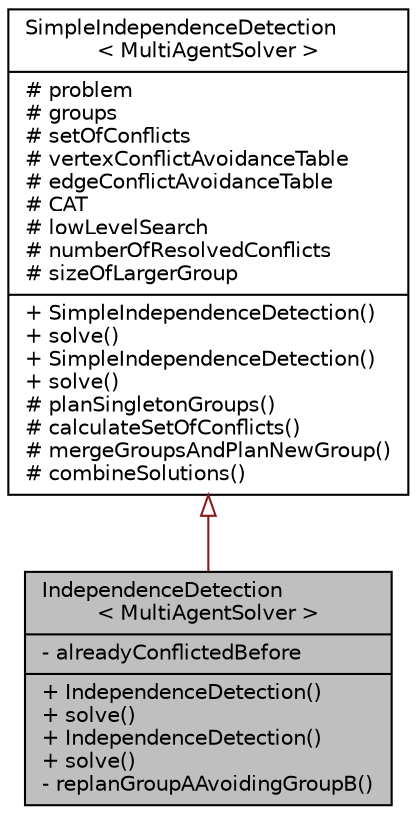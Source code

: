 digraph "IndependenceDetection&lt; MultiAgentSolver &gt;"
{
 // INTERACTIVE_SVG=YES
 // LATEX_PDF_SIZE
  edge [fontname="Helvetica",fontsize="10",labelfontname="Helvetica",labelfontsize="10"];
  node [fontname="Helvetica",fontsize="10",shape=record];
  Node1 [label="{IndependenceDetection\l\< MultiAgentSolver \>\n|- alreadyConflictedBefore\l|+ IndependenceDetection()\l+ solve()\l+ IndependenceDetection()\l+ solve()\l- replanGroupAAvoidingGroupB()\l}",height=0.2,width=0.4,color="black", fillcolor="grey75", style="filled", fontcolor="black",tooltip="Independence Detection search."];
  Node2 -> Node1 [dir="back",color="firebrick4",fontsize="10",style="solid",arrowtail="onormal",fontname="Helvetica"];
  Node2 [label="{SimpleIndependenceDetection\l\< MultiAgentSolver \>\n|# problem\l# groups\l# setOfConflicts\l# vertexConflictAvoidanceTable\l# edgeConflictAvoidanceTable\l# CAT\l# lowLevelSearch\l# numberOfResolvedConflicts\l# sizeOfLargerGroup\l|+ SimpleIndependenceDetection()\l+ solve()\l+ SimpleIndependenceDetection()\l+ solve()\l# planSingletonGroups()\l# calculateSetOfConflicts()\l# mergeGroupsAndPlanNewGroup()\l# combineSolutions()\l}",height=0.2,width=0.4,color="black", fillcolor="white", style="filled",URL="$classSimpleIndependenceDetection.html",tooltip="Simple Independent Detection search."];
}
